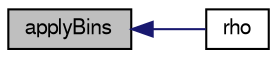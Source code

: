 digraph "applyBins"
{
  bgcolor="transparent";
  edge [fontname="FreeSans",fontsize="10",labelfontname="FreeSans",labelfontsize="10"];
  node [fontname="FreeSans",fontsize="10",shape=record];
  rankdir="LR";
  Node1063 [label="applyBins",height=0.2,width=0.4,color="black", fillcolor="grey75", style="filled", fontcolor="black"];
  Node1063 -> Node1064 [dir="back",color="midnightblue",fontsize="10",style="solid",fontname="FreeSans"];
  Node1064 [label="rho",height=0.2,width=0.4,color="black",URL="$a28830.html#a3e43cc454d1ba86f7476bf40df1d85d4",tooltip="Return rhoRef if the pressure field is dynamic, i.e. p/rho. "];
}
